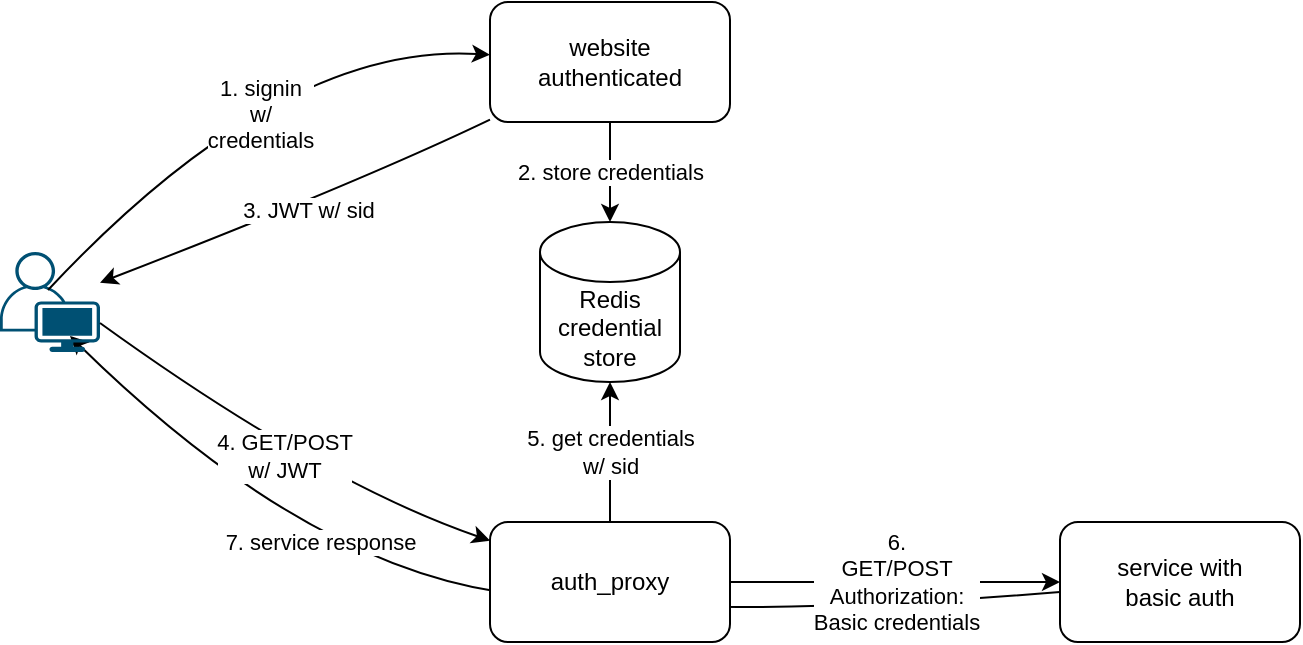 <mxfile version="15.5.2" type="device"><diagram id="qoF8I7dFmnz9qnPb-F-n" name="Page-1"><mxGraphModel dx="1422" dy="913" grid="1" gridSize="10" guides="1" tooltips="1" connect="1" arrows="1" fold="1" page="1" pageScale="1" pageWidth="827" pageHeight="1169" math="0" shadow="0"><root><mxCell id="0"/><mxCell id="1" parent="0"/><mxCell id="_cNV7by18oummD6dztjU-17" value="7. service response" style="curved=1;endArrow=classic;html=1;rounded=0;entryX=0.7;entryY=0.84;entryDx=0;entryDy=0;entryPerimeter=0;" edge="1" parent="1" source="_cNV7by18oummD6dztjU-1" target="_cNV7by18oummD6dztjU-5"><mxGeometry x="0.377" y="-11" width="50" height="50" relative="1" as="geometry"><mxPoint x="390" y="410" as="sourcePoint"/><mxPoint x="440" y="360" as="targetPoint"/><Array as="points"><mxPoint x="440" y="370"/><mxPoint x="240" y="340"/></Array><mxPoint as="offset"/></mxGeometry></mxCell><mxCell id="_cNV7by18oummD6dztjU-1" value="&lt;div&gt;service with&lt;/div&gt;&lt;div&gt;basic auth&lt;br&gt;&lt;/div&gt;" style="rounded=1;whiteSpace=wrap;html=1;" vertex="1" parent="1"><mxGeometry x="620" y="320" width="120" height="60" as="geometry"/></mxCell><mxCell id="_cNV7by18oummD6dztjU-15" value="5. get credentials&lt;br&gt;w/ sid" style="edgeStyle=orthogonalEdgeStyle;rounded=0;orthogonalLoop=1;jettySize=auto;html=1;endArrow=none;endFill=0;startArrow=classic;startFill=1;" edge="1" parent="1" source="_cNV7by18oummD6dztjU-2" target="_cNV7by18oummD6dztjU-4"><mxGeometry relative="1" as="geometry"/></mxCell><mxCell id="_cNV7by18oummD6dztjU-2" value="&lt;div&gt;Redis&lt;/div&gt;&lt;div&gt;credential&lt;/div&gt;&lt;div&gt;store&lt;br&gt;&lt;/div&gt;" style="shape=cylinder3;whiteSpace=wrap;html=1;boundedLbl=1;backgroundOutline=1;size=15;" vertex="1" parent="1"><mxGeometry x="360" y="170" width="70" height="80" as="geometry"/></mxCell><mxCell id="_cNV7by18oummD6dztjU-13" value="2. store credentials" style="edgeStyle=orthogonalEdgeStyle;rounded=0;orthogonalLoop=1;jettySize=auto;html=1;" edge="1" parent="1" source="_cNV7by18oummD6dztjU-3" target="_cNV7by18oummD6dztjU-2"><mxGeometry relative="1" as="geometry"/></mxCell><mxCell id="_cNV7by18oummD6dztjU-3" value="&lt;div&gt;website&lt;/div&gt;&lt;div&gt;authenticated&lt;br&gt;&lt;/div&gt;" style="rounded=1;whiteSpace=wrap;html=1;" vertex="1" parent="1"><mxGeometry x="335" y="60" width="120" height="60" as="geometry"/></mxCell><mxCell id="_cNV7by18oummD6dztjU-16" value="6. &lt;br&gt;&lt;div&gt;GET/POST&lt;/div&gt;&lt;div&gt;Authorization:&lt;br&gt;Basic credentials&lt;br&gt;&lt;/div&gt;" style="edgeStyle=orthogonalEdgeStyle;rounded=0;orthogonalLoop=1;jettySize=auto;html=1;" edge="1" parent="1" source="_cNV7by18oummD6dztjU-4" target="_cNV7by18oummD6dztjU-1"><mxGeometry relative="1" as="geometry"/></mxCell><mxCell id="_cNV7by18oummD6dztjU-4" value="&lt;div&gt;auth_proxy&lt;/div&gt;" style="rounded=1;whiteSpace=wrap;html=1;" vertex="1" parent="1"><mxGeometry x="335" y="320" width="120" height="60" as="geometry"/></mxCell><mxCell id="_cNV7by18oummD6dztjU-5" value="" style="points=[[0.35,0,0],[0.98,0.51,0],[1,0.71,0],[0.67,1,0],[0,0.795,0],[0,0.65,0]];verticalLabelPosition=bottom;sketch=0;html=1;verticalAlign=top;aspect=fixed;align=center;pointerEvents=1;shape=mxgraph.cisco19.user;fillColor=#005073;strokeColor=none;" vertex="1" parent="1"><mxGeometry x="90" y="185" width="50" height="50" as="geometry"/></mxCell><mxCell id="_cNV7by18oummD6dztjU-10" value="&lt;div&gt;1. signin&lt;/div&gt;&lt;div&gt;w/&lt;br&gt;credentials&lt;br&gt;&lt;/div&gt;" style="curved=1;endArrow=classic;html=1;rounded=0;exitX=0.48;exitY=0.38;exitDx=0;exitDy=0;exitPerimeter=0;" edge="1" parent="1" source="_cNV7by18oummD6dztjU-5" target="_cNV7by18oummD6dztjU-3"><mxGeometry x="-0.002" y="-17" width="50" height="50" relative="1" as="geometry"><mxPoint x="390" y="490" as="sourcePoint"/><mxPoint x="440" y="440" as="targetPoint"/><Array as="points"><mxPoint x="230" y="80"/></Array><mxPoint as="offset"/></mxGeometry></mxCell><mxCell id="_cNV7by18oummD6dztjU-11" value="3. JWT w/ sid" style="curved=1;endArrow=classic;html=1;rounded=0;" edge="1" parent="1" source="_cNV7by18oummD6dztjU-3" target="_cNV7by18oummD6dztjU-5"><mxGeometry x="-0.04" y="4" width="50" height="50" relative="1" as="geometry"><mxPoint x="390" y="410" as="sourcePoint"/><mxPoint x="440" y="360" as="targetPoint"/><Array as="points"><mxPoint x="270" y="150"/></Array><mxPoint as="offset"/></mxGeometry></mxCell><mxCell id="_cNV7by18oummD6dztjU-14" value="&lt;div&gt;4. GET/POST&lt;/div&gt;&lt;div&gt;w/ JWT&lt;br&gt;&lt;/div&gt;" style="curved=1;endArrow=classic;html=1;rounded=0;exitX=1;exitY=0.71;exitDx=0;exitDy=0;exitPerimeter=0;" edge="1" parent="1" source="_cNV7by18oummD6dztjU-5" target="_cNV7by18oummD6dztjU-4"><mxGeometry width="50" height="50" relative="1" as="geometry"><mxPoint x="390" y="410" as="sourcePoint"/><mxPoint x="440" y="360" as="targetPoint"/><Array as="points"><mxPoint x="250" y="300"/></Array></mxGeometry></mxCell></root></mxGraphModel></diagram></mxfile>